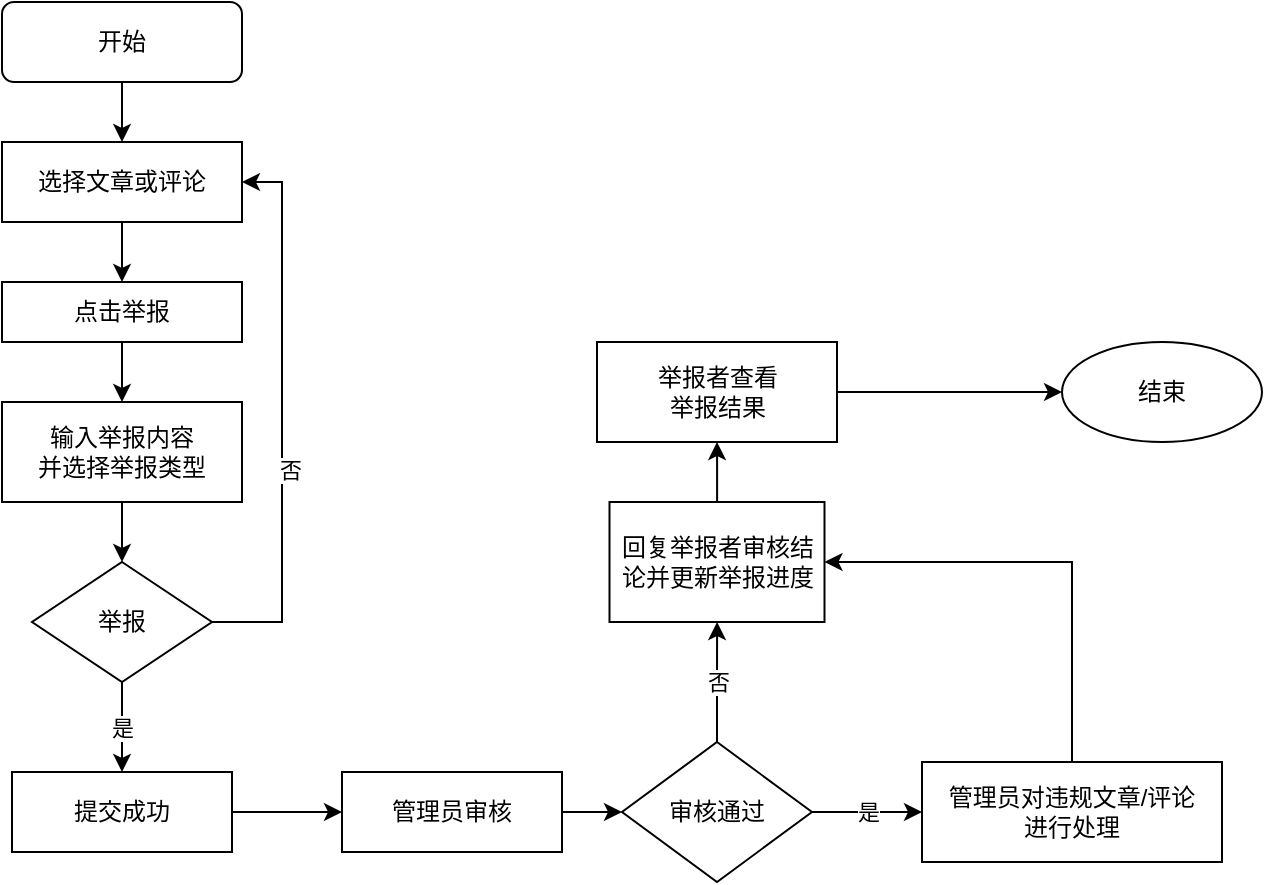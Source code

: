 <mxfile version="16.5.6" type="github">
  <diagram id="C5RBs43oDa-KdzZeNtuy" name="Page-1">
    <mxGraphModel dx="1038" dy="547" grid="1" gridSize="10" guides="1" tooltips="1" connect="1" arrows="1" fold="1" page="1" pageScale="1" pageWidth="827" pageHeight="1169" math="0" shadow="0">
      <root>
        <mxCell id="WIyWlLk6GJQsqaUBKTNV-0" />
        <mxCell id="WIyWlLk6GJQsqaUBKTNV-1" parent="WIyWlLk6GJQsqaUBKTNV-0" />
        <mxCell id="W3QgEm8a1RhK3dGbXsYR-1" value="" style="edgeStyle=orthogonalEdgeStyle;rounded=0;orthogonalLoop=1;jettySize=auto;html=1;" edge="1" parent="WIyWlLk6GJQsqaUBKTNV-1" source="WIyWlLk6GJQsqaUBKTNV-3" target="W3QgEm8a1RhK3dGbXsYR-0">
          <mxGeometry relative="1" as="geometry" />
        </mxCell>
        <mxCell id="WIyWlLk6GJQsqaUBKTNV-3" value="开始" style="rounded=1;whiteSpace=wrap;html=1;fontSize=12;glass=0;strokeWidth=1;shadow=0;" parent="WIyWlLk6GJQsqaUBKTNV-1" vertex="1">
          <mxGeometry x="50" y="310" width="120" height="40" as="geometry" />
        </mxCell>
        <mxCell id="W3QgEm8a1RhK3dGbXsYR-3" value="" style="edgeStyle=orthogonalEdgeStyle;rounded=0;orthogonalLoop=1;jettySize=auto;html=1;" edge="1" parent="WIyWlLk6GJQsqaUBKTNV-1" source="W3QgEm8a1RhK3dGbXsYR-0" target="W3QgEm8a1RhK3dGbXsYR-2">
          <mxGeometry relative="1" as="geometry" />
        </mxCell>
        <mxCell id="W3QgEm8a1RhK3dGbXsYR-0" value="选择文章或评论" style="whiteSpace=wrap;html=1;rounded=0;glass=0;strokeWidth=1;shadow=0;" vertex="1" parent="WIyWlLk6GJQsqaUBKTNV-1">
          <mxGeometry x="50" y="380" width="120" height="40" as="geometry" />
        </mxCell>
        <mxCell id="W3QgEm8a1RhK3dGbXsYR-5" value="" style="edgeStyle=orthogonalEdgeStyle;rounded=0;orthogonalLoop=1;jettySize=auto;html=1;" edge="1" parent="WIyWlLk6GJQsqaUBKTNV-1" source="W3QgEm8a1RhK3dGbXsYR-2" target="W3QgEm8a1RhK3dGbXsYR-4">
          <mxGeometry relative="1" as="geometry" />
        </mxCell>
        <mxCell id="W3QgEm8a1RhK3dGbXsYR-2" value="点击举报" style="whiteSpace=wrap;html=1;rounded=0;glass=0;strokeWidth=1;shadow=0;" vertex="1" parent="WIyWlLk6GJQsqaUBKTNV-1">
          <mxGeometry x="50" y="450" width="120" height="30" as="geometry" />
        </mxCell>
        <mxCell id="W3QgEm8a1RhK3dGbXsYR-7" value="" style="edgeStyle=orthogonalEdgeStyle;rounded=0;orthogonalLoop=1;jettySize=auto;html=1;" edge="1" parent="WIyWlLk6GJQsqaUBKTNV-1" source="W3QgEm8a1RhK3dGbXsYR-4" target="W3QgEm8a1RhK3dGbXsYR-6">
          <mxGeometry relative="1" as="geometry" />
        </mxCell>
        <mxCell id="W3QgEm8a1RhK3dGbXsYR-4" value="输入举报内容&lt;br&gt;并选择举报类型" style="whiteSpace=wrap;html=1;rounded=0;glass=0;strokeWidth=1;shadow=0;" vertex="1" parent="WIyWlLk6GJQsqaUBKTNV-1">
          <mxGeometry x="50" y="510" width="120" height="50" as="geometry" />
        </mxCell>
        <mxCell id="W3QgEm8a1RhK3dGbXsYR-8" style="edgeStyle=orthogonalEdgeStyle;rounded=0;orthogonalLoop=1;jettySize=auto;html=1;entryX=1;entryY=0.5;entryDx=0;entryDy=0;" edge="1" parent="WIyWlLk6GJQsqaUBKTNV-1" source="W3QgEm8a1RhK3dGbXsYR-6" target="W3QgEm8a1RhK3dGbXsYR-0">
          <mxGeometry relative="1" as="geometry">
            <Array as="points">
              <mxPoint x="190" y="620" />
              <mxPoint x="190" y="400" />
            </Array>
          </mxGeometry>
        </mxCell>
        <mxCell id="W3QgEm8a1RhK3dGbXsYR-30" value="否" style="edgeLabel;html=1;align=center;verticalAlign=middle;resizable=0;points=[];" vertex="1" connectable="0" parent="W3QgEm8a1RhK3dGbXsYR-8">
          <mxGeometry x="-0.19" y="-4" relative="1" as="geometry">
            <mxPoint as="offset" />
          </mxGeometry>
        </mxCell>
        <mxCell id="W3QgEm8a1RhK3dGbXsYR-10" value="是" style="edgeStyle=orthogonalEdgeStyle;rounded=0;orthogonalLoop=1;jettySize=auto;html=1;" edge="1" parent="WIyWlLk6GJQsqaUBKTNV-1" source="W3QgEm8a1RhK3dGbXsYR-6" target="W3QgEm8a1RhK3dGbXsYR-9">
          <mxGeometry relative="1" as="geometry" />
        </mxCell>
        <mxCell id="W3QgEm8a1RhK3dGbXsYR-6" value="举报" style="rhombus;whiteSpace=wrap;html=1;rounded=0;glass=0;strokeWidth=1;shadow=0;" vertex="1" parent="WIyWlLk6GJQsqaUBKTNV-1">
          <mxGeometry x="65" y="590" width="90" height="60" as="geometry" />
        </mxCell>
        <mxCell id="W3QgEm8a1RhK3dGbXsYR-14" value="" style="edgeStyle=orthogonalEdgeStyle;rounded=0;orthogonalLoop=1;jettySize=auto;html=1;" edge="1" parent="WIyWlLk6GJQsqaUBKTNV-1" source="W3QgEm8a1RhK3dGbXsYR-9" target="W3QgEm8a1RhK3dGbXsYR-13">
          <mxGeometry relative="1" as="geometry" />
        </mxCell>
        <mxCell id="W3QgEm8a1RhK3dGbXsYR-9" value="提交成功" style="whiteSpace=wrap;html=1;rounded=0;glass=0;strokeWidth=1;shadow=0;" vertex="1" parent="WIyWlLk6GJQsqaUBKTNV-1">
          <mxGeometry x="55" y="695" width="110" height="40" as="geometry" />
        </mxCell>
        <mxCell id="W3QgEm8a1RhK3dGbXsYR-16" value="" style="edgeStyle=orthogonalEdgeStyle;rounded=0;orthogonalLoop=1;jettySize=auto;html=1;" edge="1" parent="WIyWlLk6GJQsqaUBKTNV-1" source="W3QgEm8a1RhK3dGbXsYR-13" target="W3QgEm8a1RhK3dGbXsYR-15">
          <mxGeometry relative="1" as="geometry" />
        </mxCell>
        <mxCell id="W3QgEm8a1RhK3dGbXsYR-13" value="管理员审核" style="whiteSpace=wrap;html=1;rounded=0;glass=0;strokeWidth=1;shadow=0;" vertex="1" parent="WIyWlLk6GJQsqaUBKTNV-1">
          <mxGeometry x="220" y="695" width="110" height="40" as="geometry" />
        </mxCell>
        <mxCell id="W3QgEm8a1RhK3dGbXsYR-20" value="否" style="edgeStyle=orthogonalEdgeStyle;rounded=0;orthogonalLoop=1;jettySize=auto;html=1;" edge="1" parent="WIyWlLk6GJQsqaUBKTNV-1" source="W3QgEm8a1RhK3dGbXsYR-15" target="W3QgEm8a1RhK3dGbXsYR-19">
          <mxGeometry relative="1" as="geometry" />
        </mxCell>
        <mxCell id="W3QgEm8a1RhK3dGbXsYR-22" value="是" style="edgeStyle=orthogonalEdgeStyle;rounded=0;orthogonalLoop=1;jettySize=auto;html=1;" edge="1" parent="WIyWlLk6GJQsqaUBKTNV-1" source="W3QgEm8a1RhK3dGbXsYR-15" target="W3QgEm8a1RhK3dGbXsYR-21">
          <mxGeometry relative="1" as="geometry" />
        </mxCell>
        <mxCell id="W3QgEm8a1RhK3dGbXsYR-15" value="审核通过" style="rhombus;whiteSpace=wrap;html=1;rounded=0;glass=0;strokeWidth=1;shadow=0;" vertex="1" parent="WIyWlLk6GJQsqaUBKTNV-1">
          <mxGeometry x="360" y="680" width="95" height="70" as="geometry" />
        </mxCell>
        <mxCell id="W3QgEm8a1RhK3dGbXsYR-26" value="" style="edgeStyle=orthogonalEdgeStyle;rounded=0;orthogonalLoop=1;jettySize=auto;html=1;" edge="1" parent="WIyWlLk6GJQsqaUBKTNV-1" source="W3QgEm8a1RhK3dGbXsYR-19" target="W3QgEm8a1RhK3dGbXsYR-25">
          <mxGeometry relative="1" as="geometry" />
        </mxCell>
        <mxCell id="W3QgEm8a1RhK3dGbXsYR-19" value="回复举报者审核结论并更新举报进度" style="whiteSpace=wrap;html=1;rounded=0;glass=0;strokeWidth=1;shadow=0;" vertex="1" parent="WIyWlLk6GJQsqaUBKTNV-1">
          <mxGeometry x="353.75" y="560" width="107.5" height="60" as="geometry" />
        </mxCell>
        <mxCell id="W3QgEm8a1RhK3dGbXsYR-32" style="edgeStyle=orthogonalEdgeStyle;rounded=0;orthogonalLoop=1;jettySize=auto;html=1;entryX=1;entryY=0.5;entryDx=0;entryDy=0;" edge="1" parent="WIyWlLk6GJQsqaUBKTNV-1" source="W3QgEm8a1RhK3dGbXsYR-21" target="W3QgEm8a1RhK3dGbXsYR-19">
          <mxGeometry relative="1" as="geometry">
            <Array as="points">
              <mxPoint x="585" y="590" />
            </Array>
          </mxGeometry>
        </mxCell>
        <mxCell id="W3QgEm8a1RhK3dGbXsYR-21" value="管理员对违规文章/评论&lt;br&gt;进行处理" style="whiteSpace=wrap;html=1;rounded=0;glass=0;strokeWidth=1;shadow=0;" vertex="1" parent="WIyWlLk6GJQsqaUBKTNV-1">
          <mxGeometry x="510" y="690" width="150" height="50" as="geometry" />
        </mxCell>
        <mxCell id="W3QgEm8a1RhK3dGbXsYR-33" style="edgeStyle=orthogonalEdgeStyle;rounded=0;orthogonalLoop=1;jettySize=auto;html=1;entryX=0;entryY=0.5;entryDx=0;entryDy=0;" edge="1" parent="WIyWlLk6GJQsqaUBKTNV-1" source="W3QgEm8a1RhK3dGbXsYR-25" target="W3QgEm8a1RhK3dGbXsYR-27">
          <mxGeometry relative="1" as="geometry" />
        </mxCell>
        <mxCell id="W3QgEm8a1RhK3dGbXsYR-25" value="举报者查看&lt;br&gt;举报结果" style="whiteSpace=wrap;html=1;rounded=0;glass=0;strokeWidth=1;shadow=0;" vertex="1" parent="WIyWlLk6GJQsqaUBKTNV-1">
          <mxGeometry x="347.5" y="480" width="120" height="50" as="geometry" />
        </mxCell>
        <mxCell id="W3QgEm8a1RhK3dGbXsYR-27" value="结束" style="ellipse;whiteSpace=wrap;html=1;rounded=0;glass=0;strokeWidth=1;shadow=0;" vertex="1" parent="WIyWlLk6GJQsqaUBKTNV-1">
          <mxGeometry x="580" y="480" width="100" height="50" as="geometry" />
        </mxCell>
      </root>
    </mxGraphModel>
  </diagram>
</mxfile>
